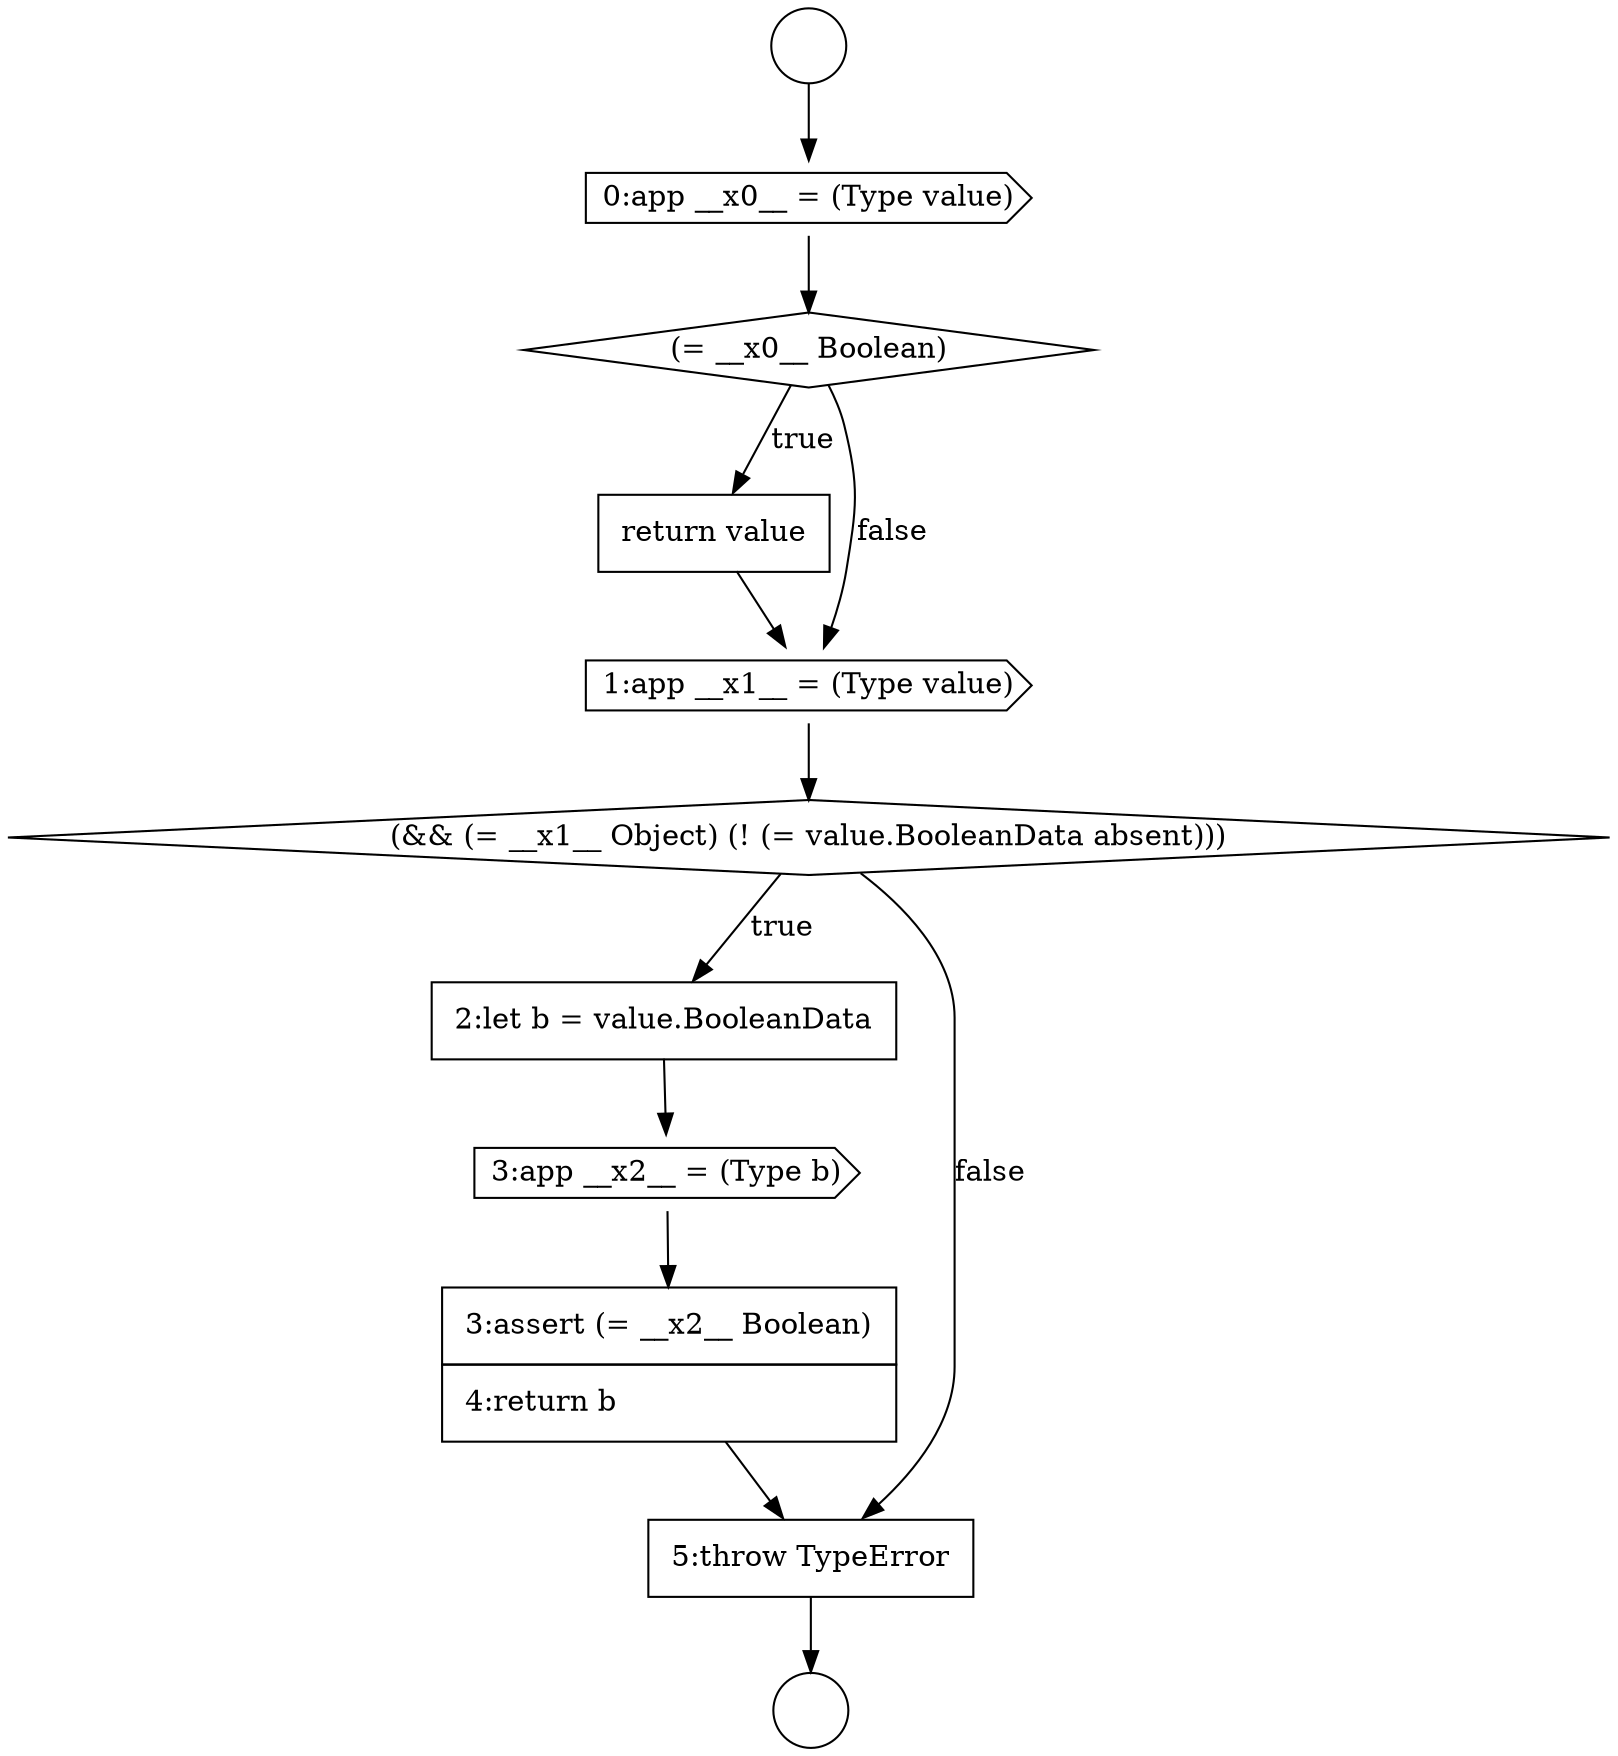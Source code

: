 digraph {
  node11773 [shape=diamond, label=<<font color="black">(= __x0__ Boolean)</font>> color="black" fillcolor="white" style=filled]
  node11778 [shape=cds, label=<<font color="black">3:app __x2__ = (Type b)</font>> color="black" fillcolor="white" style=filled]
  node11774 [shape=none, margin=0, label=<<font color="black">
    <table border="0" cellborder="1" cellspacing="0" cellpadding="10">
      <tr><td align="left">return value</td></tr>
    </table>
  </font>> color="black" fillcolor="white" style=filled]
  node11777 [shape=none, margin=0, label=<<font color="black">
    <table border="0" cellborder="1" cellspacing="0" cellpadding="10">
      <tr><td align="left">2:let b = value.BooleanData</td></tr>
    </table>
  </font>> color="black" fillcolor="white" style=filled]
  node11771 [shape=circle label=" " color="black" fillcolor="white" style=filled]
  node11775 [shape=cds, label=<<font color="black">1:app __x1__ = (Type value)</font>> color="black" fillcolor="white" style=filled]
  node11770 [shape=circle label=" " color="black" fillcolor="white" style=filled]
  node11780 [shape=none, margin=0, label=<<font color="black">
    <table border="0" cellborder="1" cellspacing="0" cellpadding="10">
      <tr><td align="left">5:throw TypeError</td></tr>
    </table>
  </font>> color="black" fillcolor="white" style=filled]
  node11772 [shape=cds, label=<<font color="black">0:app __x0__ = (Type value)</font>> color="black" fillcolor="white" style=filled]
  node11779 [shape=none, margin=0, label=<<font color="black">
    <table border="0" cellborder="1" cellspacing="0" cellpadding="10">
      <tr><td align="left">3:assert (= __x2__ Boolean)</td></tr>
      <tr><td align="left">4:return b</td></tr>
    </table>
  </font>> color="black" fillcolor="white" style=filled]
  node11776 [shape=diamond, label=<<font color="black">(&amp;&amp; (= __x1__ Object) (! (= value.BooleanData absent)))</font>> color="black" fillcolor="white" style=filled]
  node11774 -> node11775 [ color="black"]
  node11770 -> node11772 [ color="black"]
  node11772 -> node11773 [ color="black"]
  node11779 -> node11780 [ color="black"]
  node11778 -> node11779 [ color="black"]
  node11777 -> node11778 [ color="black"]
  node11776 -> node11777 [label=<<font color="black">true</font>> color="black"]
  node11776 -> node11780 [label=<<font color="black">false</font>> color="black"]
  node11775 -> node11776 [ color="black"]
  node11773 -> node11774 [label=<<font color="black">true</font>> color="black"]
  node11773 -> node11775 [label=<<font color="black">false</font>> color="black"]
  node11780 -> node11771 [ color="black"]
}
